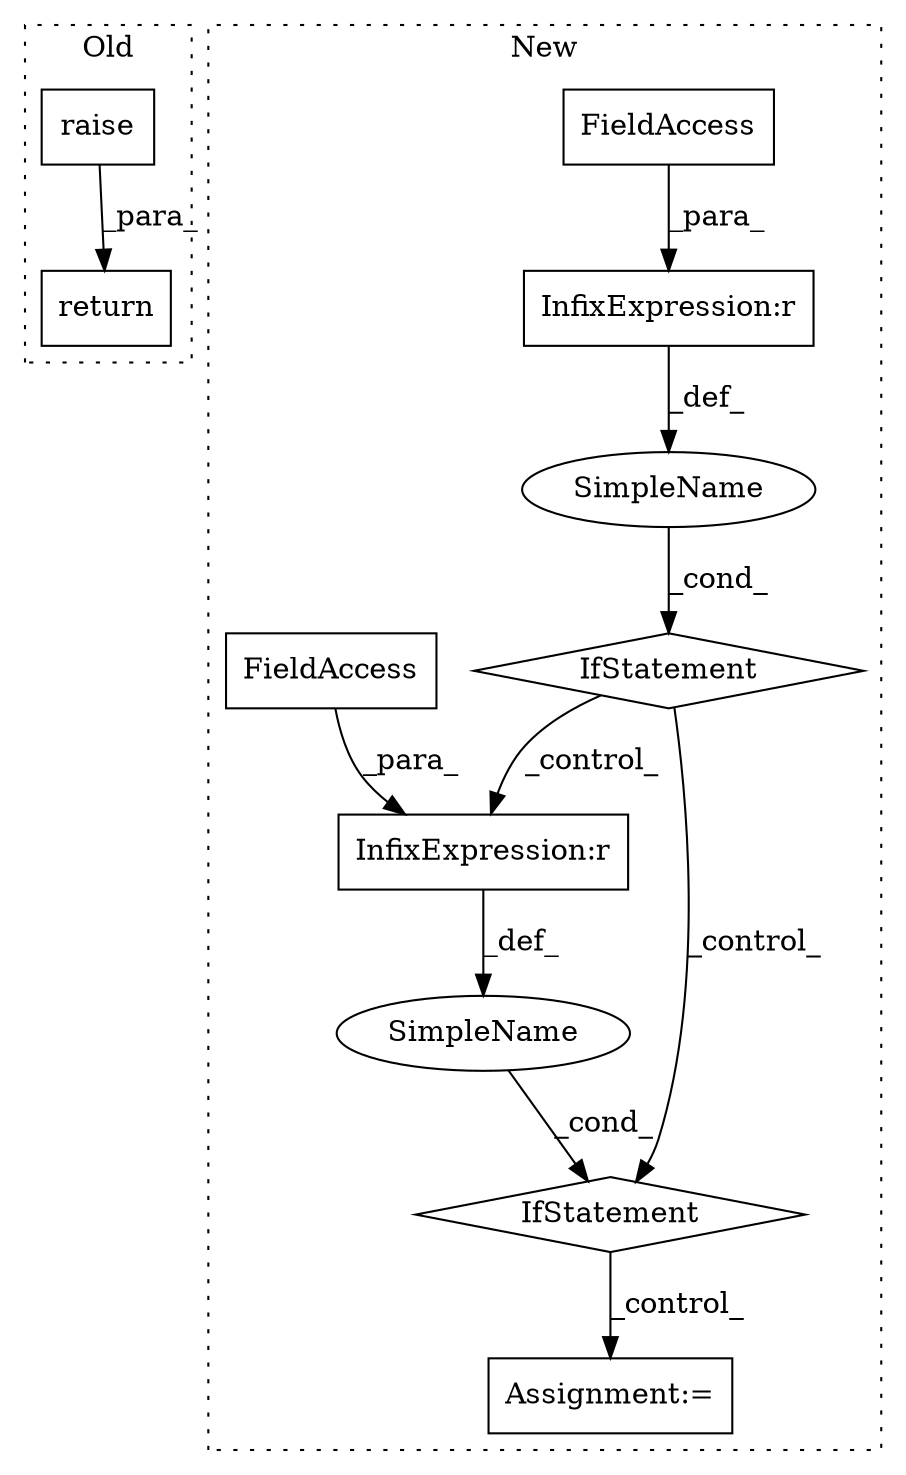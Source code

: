 digraph G {
subgraph cluster0 {
1 [label="raise" a="32" s="2181,2194" l="6,1" shape="box"];
5 [label="return" a="41" s="2174" l="7" shape="box"];
label = "Old";
style="dotted";
}
subgraph cluster1 {
2 [label="IfStatement" a="25" s="2393,2425" l="4,2" shape="diamond"];
3 [label="Assignment:=" a="7" s="2638" l="2" shape="box"];
4 [label="SimpleName" a="42" s="" l="" shape="ellipse"];
6 [label="SimpleName" a="42" s="" l="" shape="ellipse"];
7 [label="IfStatement" a="25" s="2108,2136" l="4,2" shape="diamond"];
8 [label="InfixExpression:r" a="27" s="2124" l="4" shape="box"];
9 [label="FieldAccess" a="22" s="2112" l="12" shape="box"];
10 [label="InfixExpression:r" a="27" s="2409" l="4" shape="box"];
11 [label="FieldAccess" a="22" s="2397" l="12" shape="box"];
label = "New";
style="dotted";
}
1 -> 5 [label="_para_"];
2 -> 3 [label="_control_"];
4 -> 2 [label="_cond_"];
6 -> 7 [label="_cond_"];
7 -> 2 [label="_control_"];
7 -> 10 [label="_control_"];
8 -> 6 [label="_def_"];
9 -> 8 [label="_para_"];
10 -> 4 [label="_def_"];
11 -> 10 [label="_para_"];
}